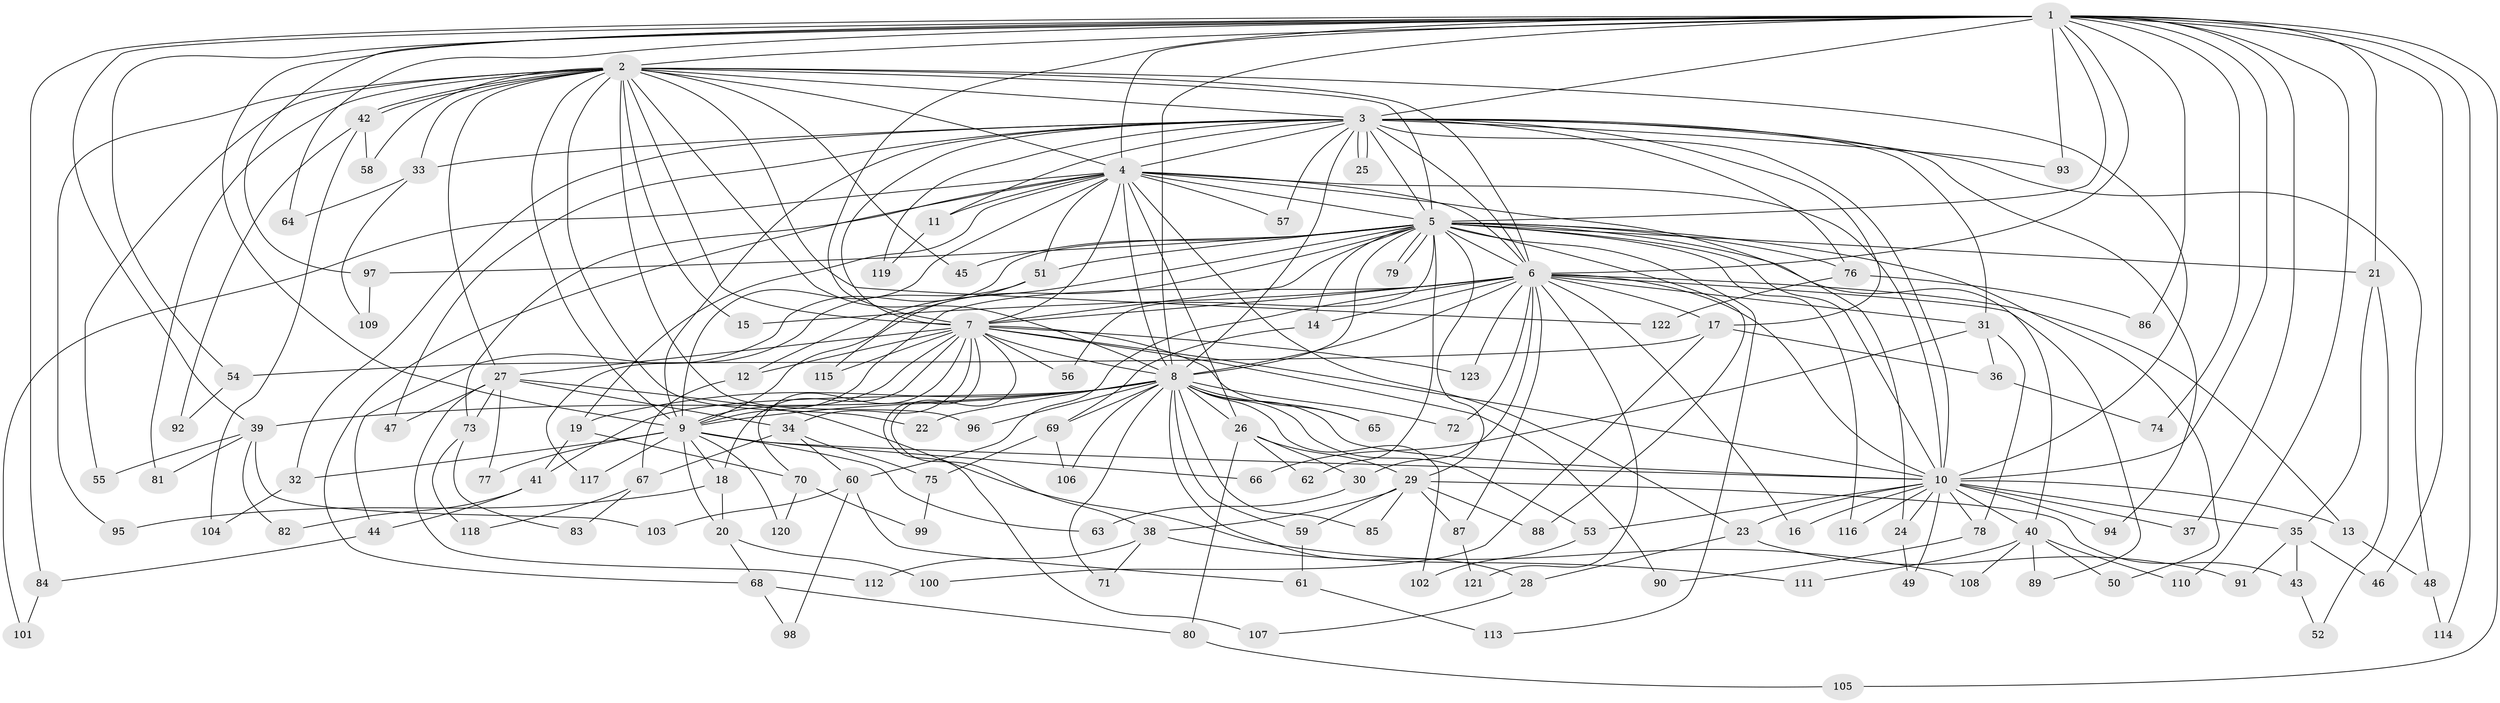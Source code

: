 // coarse degree distribution, {23: 0.030612244897959183, 27: 0.01020408163265306, 24: 0.01020408163265306, 19: 0.01020408163265306, 20: 0.02040816326530612, 26: 0.01020408163265306, 17: 0.01020408163265306, 3: 0.16326530612244897, 2: 0.5, 4: 0.11224489795918367, 7: 0.02040816326530612, 8: 0.01020408163265306, 5: 0.07142857142857142, 6: 0.01020408163265306, 1: 0.01020408163265306}
// Generated by graph-tools (version 1.1) at 2025/41/03/06/25 10:41:43]
// undirected, 123 vertices, 271 edges
graph export_dot {
graph [start="1"]
  node [color=gray90,style=filled];
  1;
  2;
  3;
  4;
  5;
  6;
  7;
  8;
  9;
  10;
  11;
  12;
  13;
  14;
  15;
  16;
  17;
  18;
  19;
  20;
  21;
  22;
  23;
  24;
  25;
  26;
  27;
  28;
  29;
  30;
  31;
  32;
  33;
  34;
  35;
  36;
  37;
  38;
  39;
  40;
  41;
  42;
  43;
  44;
  45;
  46;
  47;
  48;
  49;
  50;
  51;
  52;
  53;
  54;
  55;
  56;
  57;
  58;
  59;
  60;
  61;
  62;
  63;
  64;
  65;
  66;
  67;
  68;
  69;
  70;
  71;
  72;
  73;
  74;
  75;
  76;
  77;
  78;
  79;
  80;
  81;
  82;
  83;
  84;
  85;
  86;
  87;
  88;
  89;
  90;
  91;
  92;
  93;
  94;
  95;
  96;
  97;
  98;
  99;
  100;
  101;
  102;
  103;
  104;
  105;
  106;
  107;
  108;
  109;
  110;
  111;
  112;
  113;
  114;
  115;
  116;
  117;
  118;
  119;
  120;
  121;
  122;
  123;
  1 -- 2;
  1 -- 3;
  1 -- 4;
  1 -- 5;
  1 -- 6;
  1 -- 7;
  1 -- 8;
  1 -- 9;
  1 -- 10;
  1 -- 21;
  1 -- 37;
  1 -- 39;
  1 -- 46;
  1 -- 54;
  1 -- 64;
  1 -- 74;
  1 -- 84;
  1 -- 86;
  1 -- 93;
  1 -- 97;
  1 -- 105;
  1 -- 110;
  1 -- 114;
  2 -- 3;
  2 -- 4;
  2 -- 5;
  2 -- 6;
  2 -- 7;
  2 -- 8;
  2 -- 9;
  2 -- 10;
  2 -- 15;
  2 -- 22;
  2 -- 27;
  2 -- 33;
  2 -- 42;
  2 -- 42;
  2 -- 45;
  2 -- 55;
  2 -- 58;
  2 -- 81;
  2 -- 95;
  2 -- 96;
  2 -- 122;
  3 -- 4;
  3 -- 5;
  3 -- 6;
  3 -- 7;
  3 -- 8;
  3 -- 9;
  3 -- 10;
  3 -- 11;
  3 -- 17;
  3 -- 25;
  3 -- 25;
  3 -- 31;
  3 -- 32;
  3 -- 33;
  3 -- 47;
  3 -- 48;
  3 -- 57;
  3 -- 76;
  3 -- 93;
  3 -- 94;
  3 -- 119;
  4 -- 5;
  4 -- 6;
  4 -- 7;
  4 -- 8;
  4 -- 9;
  4 -- 10;
  4 -- 11;
  4 -- 19;
  4 -- 23;
  4 -- 24;
  4 -- 26;
  4 -- 51;
  4 -- 57;
  4 -- 68;
  4 -- 73;
  4 -- 101;
  5 -- 6;
  5 -- 7;
  5 -- 8;
  5 -- 9;
  5 -- 10;
  5 -- 12;
  5 -- 14;
  5 -- 21;
  5 -- 29;
  5 -- 40;
  5 -- 44;
  5 -- 45;
  5 -- 50;
  5 -- 51;
  5 -- 56;
  5 -- 62;
  5 -- 76;
  5 -- 79;
  5 -- 79;
  5 -- 88;
  5 -- 97;
  5 -- 113;
  5 -- 116;
  6 -- 7;
  6 -- 8;
  6 -- 9;
  6 -- 10;
  6 -- 13;
  6 -- 14;
  6 -- 15;
  6 -- 16;
  6 -- 17;
  6 -- 30;
  6 -- 31;
  6 -- 60;
  6 -- 72;
  6 -- 87;
  6 -- 89;
  6 -- 121;
  6 -- 123;
  7 -- 8;
  7 -- 9;
  7 -- 10;
  7 -- 12;
  7 -- 18;
  7 -- 27;
  7 -- 34;
  7 -- 38;
  7 -- 56;
  7 -- 65;
  7 -- 70;
  7 -- 90;
  7 -- 107;
  7 -- 115;
  7 -- 123;
  8 -- 9;
  8 -- 10;
  8 -- 19;
  8 -- 22;
  8 -- 26;
  8 -- 28;
  8 -- 39;
  8 -- 41;
  8 -- 53;
  8 -- 59;
  8 -- 65;
  8 -- 69;
  8 -- 71;
  8 -- 72;
  8 -- 85;
  8 -- 96;
  8 -- 102;
  8 -- 106;
  9 -- 10;
  9 -- 18;
  9 -- 20;
  9 -- 32;
  9 -- 63;
  9 -- 66;
  9 -- 77;
  9 -- 117;
  9 -- 120;
  10 -- 13;
  10 -- 16;
  10 -- 23;
  10 -- 24;
  10 -- 35;
  10 -- 37;
  10 -- 40;
  10 -- 49;
  10 -- 53;
  10 -- 78;
  10 -- 94;
  10 -- 116;
  11 -- 119;
  12 -- 67;
  13 -- 48;
  14 -- 69;
  17 -- 36;
  17 -- 54;
  17 -- 100;
  18 -- 20;
  18 -- 95;
  19 -- 41;
  19 -- 70;
  20 -- 68;
  20 -- 100;
  21 -- 35;
  21 -- 52;
  23 -- 28;
  23 -- 91;
  24 -- 49;
  26 -- 29;
  26 -- 30;
  26 -- 62;
  26 -- 80;
  27 -- 34;
  27 -- 47;
  27 -- 73;
  27 -- 77;
  27 -- 108;
  27 -- 112;
  28 -- 107;
  29 -- 38;
  29 -- 43;
  29 -- 59;
  29 -- 85;
  29 -- 87;
  29 -- 88;
  30 -- 63;
  31 -- 36;
  31 -- 66;
  31 -- 78;
  32 -- 104;
  33 -- 64;
  33 -- 109;
  34 -- 60;
  34 -- 67;
  34 -- 75;
  35 -- 43;
  35 -- 46;
  35 -- 91;
  36 -- 74;
  38 -- 71;
  38 -- 111;
  38 -- 112;
  39 -- 55;
  39 -- 81;
  39 -- 82;
  39 -- 103;
  40 -- 50;
  40 -- 89;
  40 -- 108;
  40 -- 110;
  40 -- 111;
  41 -- 44;
  41 -- 82;
  42 -- 58;
  42 -- 92;
  42 -- 104;
  43 -- 52;
  44 -- 84;
  48 -- 114;
  51 -- 115;
  51 -- 117;
  53 -- 102;
  54 -- 92;
  59 -- 61;
  60 -- 61;
  60 -- 98;
  60 -- 103;
  61 -- 113;
  67 -- 83;
  67 -- 118;
  68 -- 80;
  68 -- 98;
  69 -- 75;
  69 -- 106;
  70 -- 99;
  70 -- 120;
  73 -- 83;
  73 -- 118;
  75 -- 99;
  76 -- 86;
  76 -- 122;
  78 -- 90;
  80 -- 105;
  84 -- 101;
  87 -- 121;
  97 -- 109;
}
